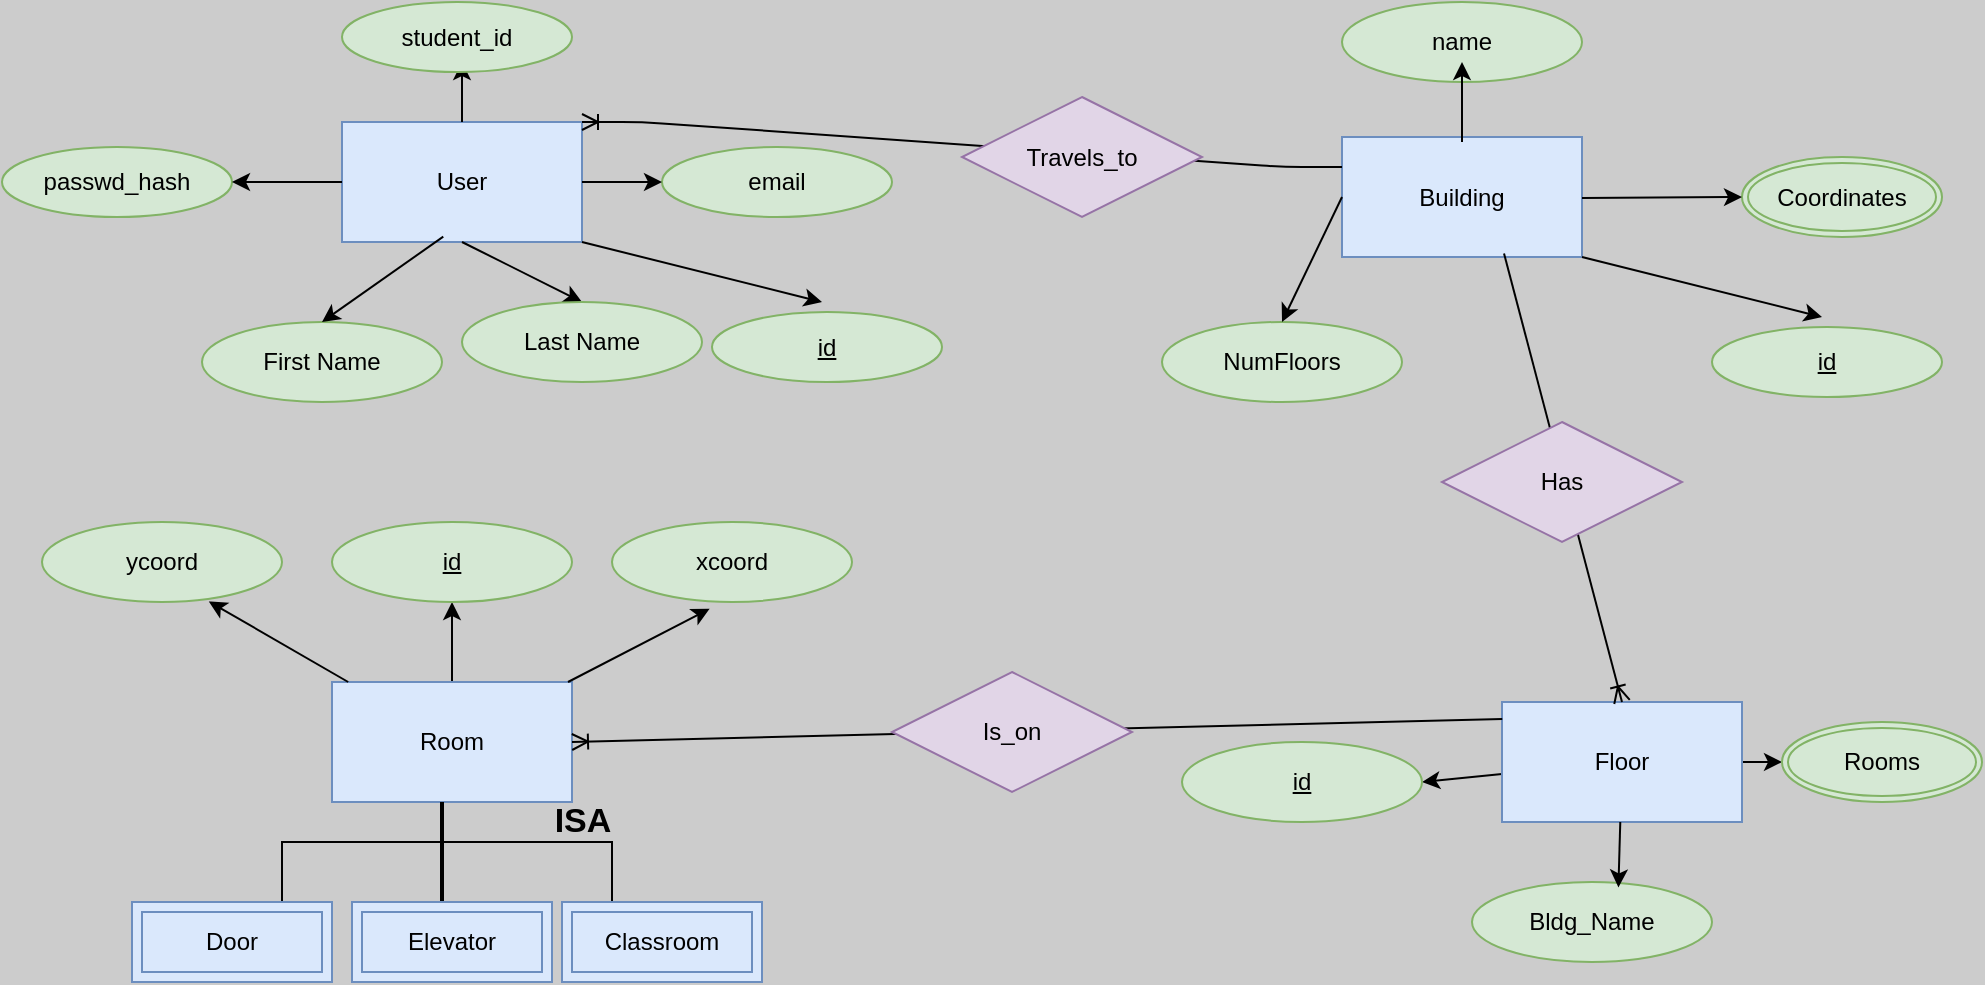 <mxfile>
    <diagram id="tMdrauLT4rxZaHZnwtEH" name="Page-1">
        <mxGraphModel dx="1110" dy="750" grid="1" gridSize="10" guides="1" tooltips="1" connect="1" arrows="1" fold="1" page="1" pageScale="1" pageWidth="850" pageHeight="1100" background="#CCCCCC" math="0" shadow="0">
            <root>
                <mxCell id="0"/>
                <mxCell id="1" parent="0"/>
                <mxCell id="3" value="User" style="rounded=0;whiteSpace=wrap;html=1;fillColor=#dae8fc;strokeColor=#6c8ebf;" parent="1" vertex="1">
                    <mxGeometry x="230" y="70" width="120" height="60" as="geometry"/>
                </mxCell>
                <mxCell id="4" value="" style="endArrow=classic;html=1;exitX=0.5;exitY=1;exitDx=0;exitDy=0;entryX=0.5;entryY=0;entryDx=0;entryDy=0;" parent="1" source="3" target="5" edge="1">
                    <mxGeometry width="50" height="50" relative="1" as="geometry">
                        <mxPoint x="260" y="230" as="sourcePoint"/>
                        <mxPoint x="310" y="180" as="targetPoint"/>
                    </mxGeometry>
                </mxCell>
                <mxCell id="5" value="Last Name" style="ellipse;whiteSpace=wrap;html=1;fillColor=#d5e8d4;strokeColor=#82b366;" parent="1" vertex="1">
                    <mxGeometry x="290" y="160" width="120" height="40" as="geometry"/>
                </mxCell>
                <mxCell id="6" value="First Name" style="ellipse;whiteSpace=wrap;html=1;fillColor=#d5e8d4;strokeColor=#82b366;" parent="1" vertex="1">
                    <mxGeometry x="160" y="170" width="120" height="40" as="geometry"/>
                </mxCell>
                <mxCell id="7" value="" style="endArrow=classic;html=1;exitX=0.422;exitY=0.955;exitDx=0;exitDy=0;exitPerimeter=0;" parent="1" source="3" edge="1">
                    <mxGeometry width="50" height="50" relative="1" as="geometry">
                        <mxPoint x="300" y="140" as="sourcePoint"/>
                        <mxPoint x="220" y="170" as="targetPoint"/>
                    </mxGeometry>
                </mxCell>
                <mxCell id="9" value="&lt;u&gt;id&lt;/u&gt;" style="ellipse;whiteSpace=wrap;html=1;fillColor=#d5e8d4;strokeColor=#82b366;" parent="1" vertex="1">
                    <mxGeometry x="415" y="165" width="115" height="35" as="geometry"/>
                </mxCell>
                <mxCell id="10" value="" style="endArrow=classic;html=1;exitX=1;exitY=1;exitDx=0;exitDy=0;entryX=0.5;entryY=0;entryDx=0;entryDy=0;" parent="1" source="3" edge="1">
                    <mxGeometry width="50" height="50" relative="1" as="geometry">
                        <mxPoint x="300" y="140" as="sourcePoint"/>
                        <mxPoint x="470" y="160" as="targetPoint"/>
                    </mxGeometry>
                </mxCell>
                <mxCell id="11" value="passwd_hash" style="ellipse;whiteSpace=wrap;html=1;fillColor=#d5e8d4;strokeColor=#82b366;" parent="1" vertex="1">
                    <mxGeometry x="60" y="82.5" width="115" height="35" as="geometry"/>
                </mxCell>
                <mxCell id="12" value="" style="endArrow=classic;html=1;exitX=0;exitY=0.5;exitDx=0;exitDy=0;entryX=1;entryY=0.5;entryDx=0;entryDy=0;" parent="1" source="3" target="11" edge="1">
                    <mxGeometry width="50" height="50" relative="1" as="geometry">
                        <mxPoint x="400" y="250" as="sourcePoint"/>
                        <mxPoint x="450" y="200" as="targetPoint"/>
                    </mxGeometry>
                </mxCell>
                <mxCell id="13" value="Building" style="rounded=0;whiteSpace=wrap;html=1;fillColor=#dae8fc;strokeColor=#6c8ebf;" parent="1" vertex="1">
                    <mxGeometry x="730" y="77.5" width="120" height="60" as="geometry"/>
                </mxCell>
                <mxCell id="16" value="name" style="ellipse;whiteSpace=wrap;html=1;fillColor=#d5e8d4;strokeColor=#82b366;" parent="1" vertex="1">
                    <mxGeometry x="730" y="10" width="120" height="40" as="geometry"/>
                </mxCell>
                <mxCell id="17" value="" style="endArrow=classic;html=1;" parent="1" edge="1">
                    <mxGeometry width="50" height="50" relative="1" as="geometry">
                        <mxPoint x="790" y="80" as="sourcePoint"/>
                        <mxPoint x="790" y="40" as="targetPoint"/>
                    </mxGeometry>
                </mxCell>
                <mxCell id="18" value="&lt;u&gt;id&lt;/u&gt;" style="ellipse;whiteSpace=wrap;html=1;fillColor=#d5e8d4;strokeColor=#82b366;" parent="1" vertex="1">
                    <mxGeometry x="915" y="172.5" width="115" height="35" as="geometry"/>
                </mxCell>
                <mxCell id="19" value="" style="endArrow=classic;html=1;exitX=1;exitY=1;exitDx=0;exitDy=0;entryX=0.5;entryY=0;entryDx=0;entryDy=0;" parent="1" source="13" edge="1">
                    <mxGeometry width="50" height="50" relative="1" as="geometry">
                        <mxPoint x="800" y="147.5" as="sourcePoint"/>
                        <mxPoint x="970" y="167.5" as="targetPoint"/>
                    </mxGeometry>
                </mxCell>
                <mxCell id="31" value="NumFloors" style="ellipse;whiteSpace=wrap;html=1;fillColor=#d5e8d4;strokeColor=#82b366;" parent="1" vertex="1">
                    <mxGeometry x="640" y="170" width="120" height="40" as="geometry"/>
                </mxCell>
                <mxCell id="32" value="" style="endArrow=classic;html=1;exitX=0;exitY=0.5;exitDx=0;exitDy=0;" parent="1" source="13" edge="1">
                    <mxGeometry width="50" height="50" relative="1" as="geometry">
                        <mxPoint x="791" y="144.5" as="sourcePoint"/>
                        <mxPoint x="700" y="170" as="targetPoint"/>
                    </mxGeometry>
                </mxCell>
                <mxCell id="33" value="email" style="ellipse;whiteSpace=wrap;html=1;fillColor=#d5e8d4;strokeColor=#82b366;" vertex="1" parent="1">
                    <mxGeometry x="390" y="82.5" width="115" height="35" as="geometry"/>
                </mxCell>
                <mxCell id="34" value="" style="endArrow=classic;html=1;exitX=1;exitY=0.5;exitDx=0;exitDy=0;entryX=0;entryY=0.5;entryDx=0;entryDy=0;" edge="1" parent="1" target="33" source="3">
                    <mxGeometry width="50" height="50" relative="1" as="geometry">
                        <mxPoint x="580" y="100" as="sourcePoint"/>
                        <mxPoint x="410" y="100" as="targetPoint"/>
                    </mxGeometry>
                </mxCell>
                <mxCell id="35" value="" style="endArrow=classic;html=1;exitX=0.5;exitY=0;exitDx=0;exitDy=0;" edge="1" parent="1" source="3">
                    <mxGeometry width="50" height="50" relative="1" as="geometry">
                        <mxPoint x="270" y="50" as="sourcePoint"/>
                        <mxPoint x="290" y="40" as="targetPoint"/>
                    </mxGeometry>
                </mxCell>
                <mxCell id="36" value="student_id" style="ellipse;whiteSpace=wrap;html=1;fillColor=#d5e8d4;strokeColor=#82b366;" vertex="1" parent="1">
                    <mxGeometry x="230" y="10" width="115" height="35" as="geometry"/>
                </mxCell>
                <mxCell id="38" value="Coordinates" style="ellipse;shape=doubleEllipse;margin=3;whiteSpace=wrap;html=1;align=center;fillColor=#d5e8d4;strokeColor=#82b366;" vertex="1" parent="1">
                    <mxGeometry x="930" y="87.5" width="100" height="40" as="geometry"/>
                </mxCell>
                <mxCell id="39" value="" style="endArrow=classic;html=1;exitX=1;exitY=1;exitDx=0;exitDy=0;entryX=0;entryY=0.5;entryDx=0;entryDy=0;" edge="1" parent="1" target="38">
                    <mxGeometry width="50" height="50" relative="1" as="geometry">
                        <mxPoint x="850" y="108" as="sourcePoint"/>
                        <mxPoint x="970" y="137.5" as="targetPoint"/>
                    </mxGeometry>
                </mxCell>
                <mxCell id="46" value="" style="edgeStyle=entityRelationEdgeStyle;fontSize=12;html=1;endArrow=ERoneToMany;entryX=1;entryY=0;entryDx=0;entryDy=0;exitX=0;exitY=0.25;exitDx=0;exitDy=0;" edge="1" parent="1" source="13" target="3">
                    <mxGeometry width="100" height="100" relative="1" as="geometry">
                        <mxPoint x="720" y="100" as="sourcePoint"/>
                        <mxPoint x="610" y="160" as="targetPoint"/>
                        <Array as="points">
                            <mxPoint x="600" y="130"/>
                        </Array>
                    </mxGeometry>
                </mxCell>
                <mxCell id="54" style="edgeStyle=none;html=1;entryX=1;entryY=0.5;entryDx=0;entryDy=0;" edge="1" parent="1" source="48" target="49">
                    <mxGeometry relative="1" as="geometry"/>
                </mxCell>
                <mxCell id="55" style="edgeStyle=none;html=1;" edge="1" parent="1" source="48" target="52">
                    <mxGeometry relative="1" as="geometry"/>
                </mxCell>
                <mxCell id="48" value="Floor" style="rounded=0;whiteSpace=wrap;html=1;fillColor=#dae8fc;strokeColor=#6c8ebf;" vertex="1" parent="1">
                    <mxGeometry x="810" y="360" width="120" height="60" as="geometry"/>
                </mxCell>
                <mxCell id="49" value="&lt;u&gt;id&lt;/u&gt;" style="ellipse;whiteSpace=wrap;html=1;fillColor=#d5e8d4;strokeColor=#82b366;" vertex="1" parent="1">
                    <mxGeometry x="650" y="380" width="120" height="40" as="geometry"/>
                </mxCell>
                <mxCell id="50" value="Bldg_Name" style="ellipse;whiteSpace=wrap;html=1;fillColor=#d5e8d4;strokeColor=#82b366;" vertex="1" parent="1">
                    <mxGeometry x="795" y="450" width="120" height="40" as="geometry"/>
                </mxCell>
                <mxCell id="52" value="Rooms" style="ellipse;shape=doubleEllipse;margin=3;whiteSpace=wrap;html=1;align=center;fillColor=#d5e8d4;strokeColor=#82b366;" vertex="1" parent="1">
                    <mxGeometry x="950" y="370" width="100" height="40" as="geometry"/>
                </mxCell>
                <mxCell id="56" style="edgeStyle=none;html=1;entryX=0.61;entryY=0.068;entryDx=0;entryDy=0;entryPerimeter=0;" edge="1" parent="1" source="48" target="50">
                    <mxGeometry relative="1" as="geometry"/>
                </mxCell>
                <mxCell id="40" value="Travels_to" style="shape=rhombus;perimeter=rhombusPerimeter;whiteSpace=wrap;html=1;align=center;fillColor=#e1d5e7;strokeColor=#9673a6;" vertex="1" parent="1">
                    <mxGeometry x="540" y="57.5" width="120" height="60" as="geometry"/>
                </mxCell>
                <mxCell id="64" value="" style="fontSize=12;html=1;endArrow=ERoneToMany;entryX=0.5;entryY=0;entryDx=0;entryDy=0;exitX=0.675;exitY=0.97;exitDx=0;exitDy=0;exitPerimeter=0;" edge="1" parent="1" source="13" target="48">
                    <mxGeometry width="100" height="100" relative="1" as="geometry">
                        <mxPoint x="600" y="290" as="sourcePoint"/>
                        <mxPoint x="840" y="300" as="targetPoint"/>
                    </mxGeometry>
                </mxCell>
                <mxCell id="57" value="Has" style="shape=rhombus;perimeter=rhombusPerimeter;whiteSpace=wrap;html=1;align=center;fillColor=#e1d5e7;strokeColor=#9673a6;" vertex="1" parent="1">
                    <mxGeometry x="780" y="220" width="120" height="60" as="geometry"/>
                </mxCell>
                <mxCell id="69" style="edgeStyle=none;html=1;" edge="1" parent="1" source="65" target="68">
                    <mxGeometry relative="1" as="geometry"/>
                </mxCell>
                <mxCell id="65" value="Room" style="rounded=0;whiteSpace=wrap;html=1;fillColor=#dae8fc;strokeColor=#6c8ebf;" vertex="1" parent="1">
                    <mxGeometry x="225" y="350" width="120" height="60" as="geometry"/>
                </mxCell>
                <mxCell id="66" value="ycoord" style="ellipse;whiteSpace=wrap;html=1;fillColor=#d5e8d4;strokeColor=#82b366;" vertex="1" parent="1">
                    <mxGeometry x="80" y="270" width="120" height="40" as="geometry"/>
                </mxCell>
                <mxCell id="67" value="xcoord" style="ellipse;whiteSpace=wrap;html=1;fillColor=#d5e8d4;strokeColor=#82b366;" vertex="1" parent="1">
                    <mxGeometry x="365" y="270" width="120" height="40" as="geometry"/>
                </mxCell>
                <mxCell id="68" value="&lt;u&gt;id&lt;/u&gt;" style="ellipse;whiteSpace=wrap;html=1;fillColor=#d5e8d4;strokeColor=#82b366;" vertex="1" parent="1">
                    <mxGeometry x="225" y="270" width="120" height="40" as="geometry"/>
                </mxCell>
                <mxCell id="70" style="edgeStyle=none;html=1;entryX=0.695;entryY=0.993;entryDx=0;entryDy=0;entryPerimeter=0;" edge="1" parent="1" source="65" target="66">
                    <mxGeometry relative="1" as="geometry"/>
                </mxCell>
                <mxCell id="71" style="edgeStyle=none;html=1;entryX=0.407;entryY=1.084;entryDx=0;entryDy=0;entryPerimeter=0;" edge="1" parent="1" source="65" target="67">
                    <mxGeometry relative="1" as="geometry"/>
                </mxCell>
                <mxCell id="72" value="" style="shape=partialRectangle;whiteSpace=wrap;html=1;bottom=0;right=0;fillColor=none;" vertex="1" parent="1">
                    <mxGeometry x="200" y="430" width="80" height="30" as="geometry"/>
                </mxCell>
                <mxCell id="73" value="" style="shape=partialRectangle;whiteSpace=wrap;html=1;bottom=0;right=0;fillColor=none;flipH=1;" vertex="1" parent="1">
                    <mxGeometry x="280" y="430" width="85" height="30" as="geometry"/>
                </mxCell>
                <mxCell id="74" value="" style="line;strokeWidth=2;direction=south;html=1;" vertex="1" parent="1">
                    <mxGeometry x="220" y="410" width="120" height="60" as="geometry"/>
                </mxCell>
                <mxCell id="76" value="Door" style="shape=ext;margin=3;double=1;whiteSpace=wrap;html=1;align=center;fillColor=#dae8fc;strokeColor=#6c8ebf;" vertex="1" parent="1">
                    <mxGeometry x="125" y="460" width="100" height="40" as="geometry"/>
                </mxCell>
                <mxCell id="77" value="Elevator" style="shape=ext;margin=3;double=1;whiteSpace=wrap;html=1;align=center;fillColor=#dae8fc;strokeColor=#6c8ebf;" vertex="1" parent="1">
                    <mxGeometry x="235" y="460" width="100" height="40" as="geometry"/>
                </mxCell>
                <mxCell id="78" value="Classroom" style="shape=ext;margin=3;double=1;whiteSpace=wrap;html=1;align=center;fillColor=#dae8fc;strokeColor=#6c8ebf;" vertex="1" parent="1">
                    <mxGeometry x="340" y="460" width="100" height="40" as="geometry"/>
                </mxCell>
                <mxCell id="80" value="" style="fontSize=12;html=1;endArrow=ERoneToMany;entryX=1;entryY=0.5;entryDx=0;entryDy=0;exitX=0.001;exitY=0.142;exitDx=0;exitDy=0;exitPerimeter=0;" edge="1" parent="1" source="48" target="65">
                    <mxGeometry width="100" height="100" relative="1" as="geometry">
                        <mxPoint x="485" y="360" as="sourcePoint"/>
                        <mxPoint x="544" y="584" as="targetPoint"/>
                    </mxGeometry>
                </mxCell>
                <mxCell id="79" value="Is_on" style="shape=rhombus;perimeter=rhombusPerimeter;whiteSpace=wrap;html=1;align=center;fillColor=#e1d5e7;strokeColor=#9673a6;" vertex="1" parent="1">
                    <mxGeometry x="505" y="345" width="120" height="60" as="geometry"/>
                </mxCell>
                <mxCell id="81" value="&lt;b&gt;ISA&lt;/b&gt;" style="text;html=1;align=center;verticalAlign=middle;resizable=0;points=[];autosize=1;strokeColor=none;fillColor=none;fontSize=17;" vertex="1" parent="1">
                    <mxGeometry x="325" y="405" width="50" height="30" as="geometry"/>
                </mxCell>
            </root>
        </mxGraphModel>
    </diagram>
</mxfile>